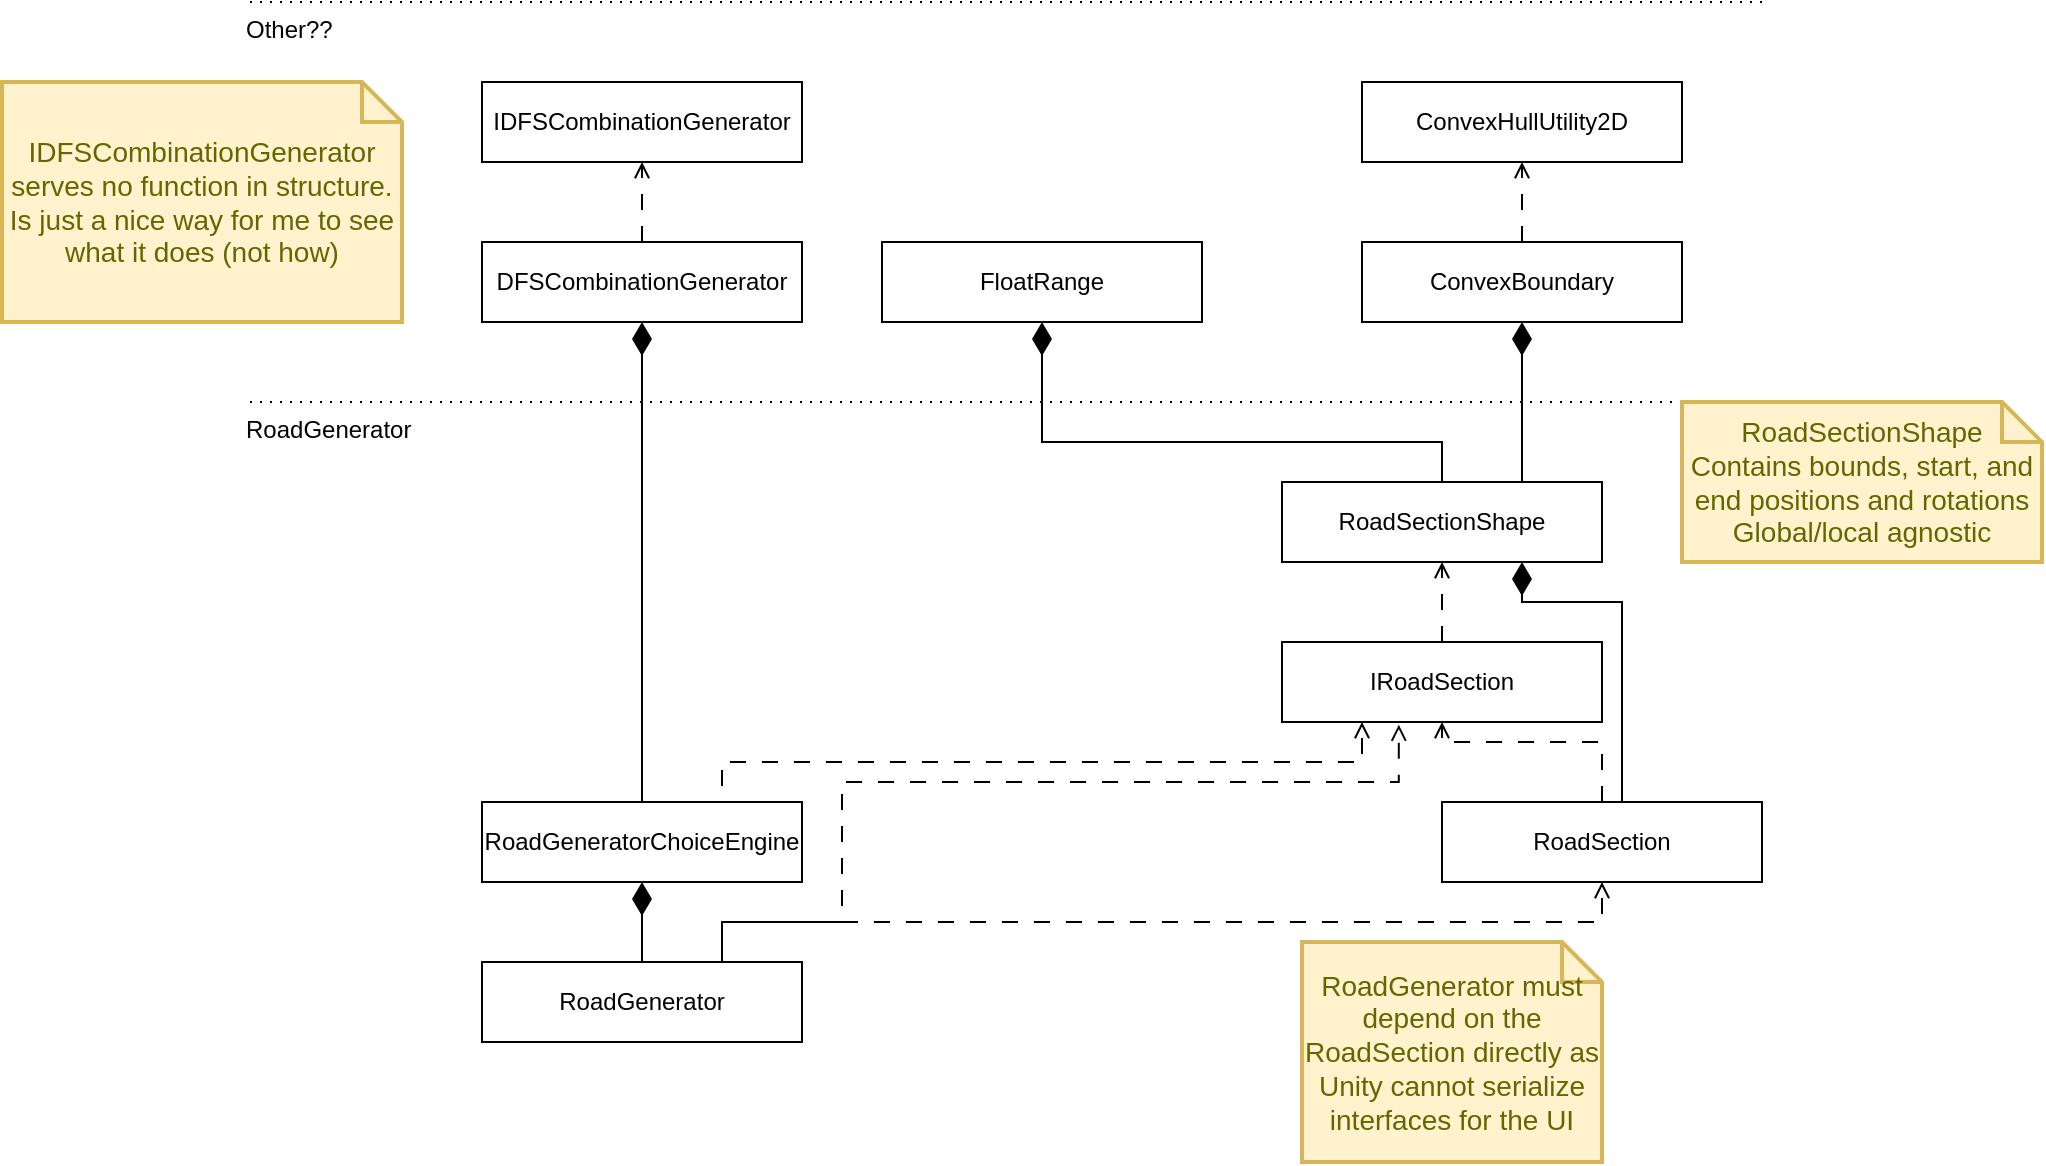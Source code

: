 <mxfile version="20.8.10" type="device"><diagram name="Page-1" id="ZqLKZNS-8cAULuF51tek"><mxGraphModel dx="1871" dy="885" grid="1" gridSize="10" guides="1" tooltips="1" connect="1" arrows="1" fold="1" page="1" pageScale="1" pageWidth="850" pageHeight="1100" math="0" shadow="0"><root><mxCell id="0"/><mxCell id="1" parent="0"/><mxCell id="9JNjusIEbQfy5Bs6EutA-8" value="ConvexHullUtility2D" style="rounded=0;whiteSpace=wrap;html=1;" parent="1" vertex="1"><mxGeometry x="600" y="80" width="160" height="40" as="geometry"/></mxCell><mxCell id="7dWgCWuQzl3VVJodZoiH-3" style="edgeStyle=orthogonalEdgeStyle;rounded=0;orthogonalLoop=1;jettySize=auto;html=1;exitX=0.5;exitY=0;exitDx=0;exitDy=0;entryX=0.5;entryY=1;entryDx=0;entryDy=0;dashed=1;dashPattern=8 8;endArrow=open;endFill=0;" parent="1" source="9JNjusIEbQfy5Bs6EutA-9" target="9JNjusIEbQfy5Bs6EutA-26" edge="1"><mxGeometry relative="1" as="geometry"/></mxCell><mxCell id="9JNjusIEbQfy5Bs6EutA-9" value="DFSCombinationGenerator" style="rounded=0;whiteSpace=wrap;html=1;" parent="1" vertex="1"><mxGeometry x="160" y="160" width="160" height="40" as="geometry"/></mxCell><mxCell id="7dWgCWuQzl3VVJodZoiH-8" style="edgeStyle=orthogonalEdgeStyle;rounded=0;orthogonalLoop=1;jettySize=auto;html=1;exitX=0.5;exitY=0;exitDx=0;exitDy=0;entryX=0.5;entryY=1;entryDx=0;entryDy=0;endArrow=diamondThin;endFill=1;endSize=14;" parent="1" source="9JNjusIEbQfy5Bs6EutA-2" target="9JNjusIEbQfy5Bs6EutA-9" edge="1"><mxGeometry relative="1" as="geometry"/></mxCell><mxCell id="9JNjusIEbQfy5Bs6EutA-2" value="RoadGeneratorChoiceEngine" style="rounded=0;whiteSpace=wrap;html=1;" parent="1" vertex="1"><mxGeometry x="160" y="440" width="160" height="40" as="geometry"/></mxCell><mxCell id="9JNjusIEbQfy5Bs6EutA-22" style="edgeStyle=orthogonalEdgeStyle;rounded=0;orthogonalLoop=1;jettySize=auto;html=1;exitX=0.5;exitY=0;exitDx=0;exitDy=0;entryX=0.5;entryY=1;entryDx=0;entryDy=0;dashed=1;dashPattern=8 8;endArrow=open;endFill=0;" parent="1" source="9JNjusIEbQfy5Bs6EutA-4" target="9JNjusIEbQfy5Bs6EutA-21" edge="1"><mxGeometry relative="1" as="geometry"/></mxCell><mxCell id="9JNjusIEbQfy5Bs6EutA-4" value="IRoadSection" style="rounded=0;whiteSpace=wrap;html=1;" parent="1" vertex="1"><mxGeometry x="560" y="360" width="160" height="40" as="geometry"/></mxCell><mxCell id="9JNjusIEbQfy5Bs6EutA-51" style="edgeStyle=orthogonalEdgeStyle;rounded=0;orthogonalLoop=1;jettySize=auto;html=1;exitX=0.5;exitY=0;exitDx=0;exitDy=0;entryX=0.5;entryY=1;entryDx=0;entryDy=0;dashed=1;dashPattern=8 8;endArrow=open;endFill=0;" parent="1" source="9JNjusIEbQfy5Bs6EutA-6" target="9JNjusIEbQfy5Bs6EutA-4" edge="1"><mxGeometry relative="1" as="geometry"><Array as="points"><mxPoint x="720" y="410"/><mxPoint x="640" y="410"/></Array></mxGeometry></mxCell><mxCell id="7dWgCWuQzl3VVJodZoiH-12" style="edgeStyle=orthogonalEdgeStyle;rounded=0;orthogonalLoop=1;jettySize=auto;html=1;exitX=0.5;exitY=0;exitDx=0;exitDy=0;entryX=0.75;entryY=1;entryDx=0;entryDy=0;endArrow=diamondThin;endFill=1;endSize=14;" parent="1" source="9JNjusIEbQfy5Bs6EutA-6" target="9JNjusIEbQfy5Bs6EutA-21" edge="1"><mxGeometry relative="1" as="geometry"><Array as="points"><mxPoint x="730" y="440"/><mxPoint x="730" y="340"/><mxPoint x="680" y="340"/></Array></mxGeometry></mxCell><mxCell id="9JNjusIEbQfy5Bs6EutA-6" value="RoadSection" style="rounded=0;whiteSpace=wrap;html=1;" parent="1" vertex="1"><mxGeometry x="640" y="440" width="160" height="40" as="geometry"/></mxCell><mxCell id="9JNjusIEbQfy5Bs6EutA-17" style="edgeStyle=orthogonalEdgeStyle;rounded=0;orthogonalLoop=1;jettySize=auto;html=1;exitX=0.5;exitY=0;exitDx=0;exitDy=0;entryX=0.25;entryY=1;entryDx=0;entryDy=0;dashed=1;dashPattern=8 8;endArrow=open;endFill=0;" parent="1" source="9JNjusIEbQfy5Bs6EutA-2" target="9JNjusIEbQfy5Bs6EutA-4" edge="1"><mxGeometry relative="1" as="geometry"><Array as="points"><mxPoint x="280" y="440"/><mxPoint x="280" y="420"/><mxPoint x="600" y="420"/></Array></mxGeometry></mxCell><mxCell id="9JNjusIEbQfy5Bs6EutA-19" style="edgeStyle=orthogonalEdgeStyle;rounded=0;orthogonalLoop=1;jettySize=auto;html=1;exitX=0.5;exitY=0;exitDx=0;exitDy=0;entryX=0.365;entryY=1.033;entryDx=0;entryDy=0;entryPerimeter=0;dashed=1;dashPattern=8 8;endArrow=open;endFill=0;" parent="1" source="9JNjusIEbQfy5Bs6EutA-1" target="9JNjusIEbQfy5Bs6EutA-4" edge="1"><mxGeometry relative="1" as="geometry"><Array as="points"><mxPoint x="280" y="520"/><mxPoint x="280" y="500"/><mxPoint x="340" y="500"/><mxPoint x="340" y="430"/><mxPoint x="618" y="430"/></Array></mxGeometry></mxCell><mxCell id="7dWgCWuQzl3VVJodZoiH-7" style="edgeStyle=orthogonalEdgeStyle;rounded=0;orthogonalLoop=1;jettySize=auto;html=1;exitX=0.5;exitY=0;exitDx=0;exitDy=0;entryX=0.5;entryY=1;entryDx=0;entryDy=0;endArrow=diamondThin;endFill=1;endSize=14;" parent="1" source="9JNjusIEbQfy5Bs6EutA-1" target="9JNjusIEbQfy5Bs6EutA-2" edge="1"><mxGeometry relative="1" as="geometry"/></mxCell><mxCell id="MxPG3PwILAnZgMtR6_9h-9" style="edgeStyle=orthogonalEdgeStyle;rounded=0;jumpSize=14;orthogonalLoop=1;jettySize=auto;html=1;exitX=0.75;exitY=0;exitDx=0;exitDy=0;entryX=0.5;entryY=1;entryDx=0;entryDy=0;dashed=1;dashPattern=8 8;endArrow=open;endFill=0;startSize=14;endSize=6;" edge="1" parent="1" source="9JNjusIEbQfy5Bs6EutA-1" target="9JNjusIEbQfy5Bs6EutA-6"><mxGeometry relative="1" as="geometry"/></mxCell><mxCell id="9JNjusIEbQfy5Bs6EutA-1" value="RoadGenerator" style="rounded=0;whiteSpace=wrap;html=1;" parent="1" vertex="1"><mxGeometry x="160" y="520" width="160" height="40" as="geometry"/></mxCell><mxCell id="9JNjusIEbQfy5Bs6EutA-20" value="FloatRange" style="rounded=0;whiteSpace=wrap;html=1;" parent="1" vertex="1"><mxGeometry x="360" y="160" width="160" height="40" as="geometry"/></mxCell><mxCell id="7dWgCWuQzl3VVJodZoiH-10" style="edgeStyle=orthogonalEdgeStyle;rounded=0;orthogonalLoop=1;jettySize=auto;html=1;exitX=0.5;exitY=0;exitDx=0;exitDy=0;entryX=0.5;entryY=1;entryDx=0;entryDy=0;endArrow=diamondThin;endFill=1;endSize=14;" parent="1" source="9JNjusIEbQfy5Bs6EutA-21" target="9JNjusIEbQfy5Bs6EutA-20" edge="1"><mxGeometry relative="1" as="geometry"><Array as="points"><mxPoint x="640" y="260"/><mxPoint x="440" y="260"/></Array></mxGeometry></mxCell><mxCell id="MxPG3PwILAnZgMtR6_9h-7" style="edgeStyle=orthogonalEdgeStyle;rounded=0;orthogonalLoop=1;jettySize=auto;html=1;exitX=0.75;exitY=0;exitDx=0;exitDy=0;entryX=0.5;entryY=1;entryDx=0;entryDy=0;endArrow=diamondThin;endFill=1;jumpSize=14;startSize=14;endSize=14;" edge="1" parent="1" source="9JNjusIEbQfy5Bs6EutA-21" target="MxPG3PwILAnZgMtR6_9h-6"><mxGeometry relative="1" as="geometry"><Array as="points"><mxPoint x="680" y="200"/></Array></mxGeometry></mxCell><mxCell id="9JNjusIEbQfy5Bs6EutA-21" value="RoadSectionShape" style="rounded=0;whiteSpace=wrap;html=1;" parent="1" vertex="1"><mxGeometry x="560" y="280" width="160" height="40" as="geometry"/></mxCell><mxCell id="9JNjusIEbQfy5Bs6EutA-26" value="IDFSCombinationGenerator" style="rounded=0;whiteSpace=wrap;html=1;" parent="1" vertex="1"><mxGeometry x="160" y="80" width="160" height="40" as="geometry"/></mxCell><mxCell id="9JNjusIEbQfy5Bs6EutA-38" value="" style="endArrow=none;html=1;rounded=0;dashed=1;dashPattern=1 4;" parent="1" edge="1"><mxGeometry width="50" height="50" relative="1" as="geometry"><mxPoint x="800" y="240" as="sourcePoint"/><mxPoint x="40" y="240" as="targetPoint"/></mxGeometry></mxCell><mxCell id="9JNjusIEbQfy5Bs6EutA-39" value="RoadGenerator" style="text;html=1;align=left;verticalAlign=top;resizable=0;points=[];autosize=1;strokeColor=none;fillColor=none;" parent="1" vertex="1"><mxGeometry x="40" y="240" width="110" height="30" as="geometry"/></mxCell><mxCell id="9JNjusIEbQfy5Bs6EutA-49" value="" style="endArrow=none;html=1;rounded=0;dashed=1;dashPattern=1 4;" parent="1" edge="1"><mxGeometry width="50" height="50" relative="1" as="geometry"><mxPoint x="800" y="40" as="sourcePoint"/><mxPoint x="40" y="40" as="targetPoint"/></mxGeometry></mxCell><mxCell id="9JNjusIEbQfy5Bs6EutA-50" value="Other??" style="text;html=1;align=left;verticalAlign=top;resizable=0;points=[];autosize=1;strokeColor=none;fillColor=none;" parent="1" vertex="1"><mxGeometry x="40" y="40" width="70" height="30" as="geometry"/></mxCell><mxCell id="MxPG3PwILAnZgMtR6_9h-1" value="RoadSectionShape&lt;br&gt;Contains bounds, start, and end positions and rotations&lt;br&gt;Global/local agnostic" style="shape=note;strokeWidth=2;fontSize=14;size=20;whiteSpace=wrap;html=1;fillColor=#fff2cc;strokeColor=#d6b656;fontColor=#666600;" vertex="1" parent="1"><mxGeometry x="760" y="240" width="180" height="80" as="geometry"/></mxCell><mxCell id="MxPG3PwILAnZgMtR6_9h-5" value="IDFSCombinationGenerator&lt;br&gt;serves no function in structure. Is just a nice way for me to see what it does (not how)" style="shape=note;strokeWidth=2;fontSize=14;size=20;whiteSpace=wrap;html=1;fillColor=#fff2cc;strokeColor=#d6b656;fontColor=#666600;" vertex="1" parent="1"><mxGeometry x="-80" y="80" width="200" height="120" as="geometry"/></mxCell><mxCell id="MxPG3PwILAnZgMtR6_9h-8" style="edgeStyle=orthogonalEdgeStyle;rounded=0;jumpSize=14;orthogonalLoop=1;jettySize=auto;html=1;exitX=0.5;exitY=0;exitDx=0;exitDy=0;entryX=0.5;entryY=1;entryDx=0;entryDy=0;endArrow=open;endFill=0;startSize=14;endSize=6;dashed=1;dashPattern=8 8;" edge="1" parent="1" source="MxPG3PwILAnZgMtR6_9h-6" target="9JNjusIEbQfy5Bs6EutA-8"><mxGeometry relative="1" as="geometry"/></mxCell><mxCell id="MxPG3PwILAnZgMtR6_9h-6" value="ConvexBoundary" style="rounded=0;whiteSpace=wrap;html=1;" vertex="1" parent="1"><mxGeometry x="600" y="160" width="160" height="40" as="geometry"/></mxCell><mxCell id="MxPG3PwILAnZgMtR6_9h-10" value="RoadGenerator must depend on the RoadSection directly as Unity cannot serialize interfaces for the UI" style="shape=note;strokeWidth=2;fontSize=14;size=20;whiteSpace=wrap;html=1;fillColor=#fff2cc;strokeColor=#d6b656;fontColor=#666600;" vertex="1" parent="1"><mxGeometry x="570" y="510" width="150" height="110" as="geometry"/></mxCell></root></mxGraphModel></diagram></mxfile>